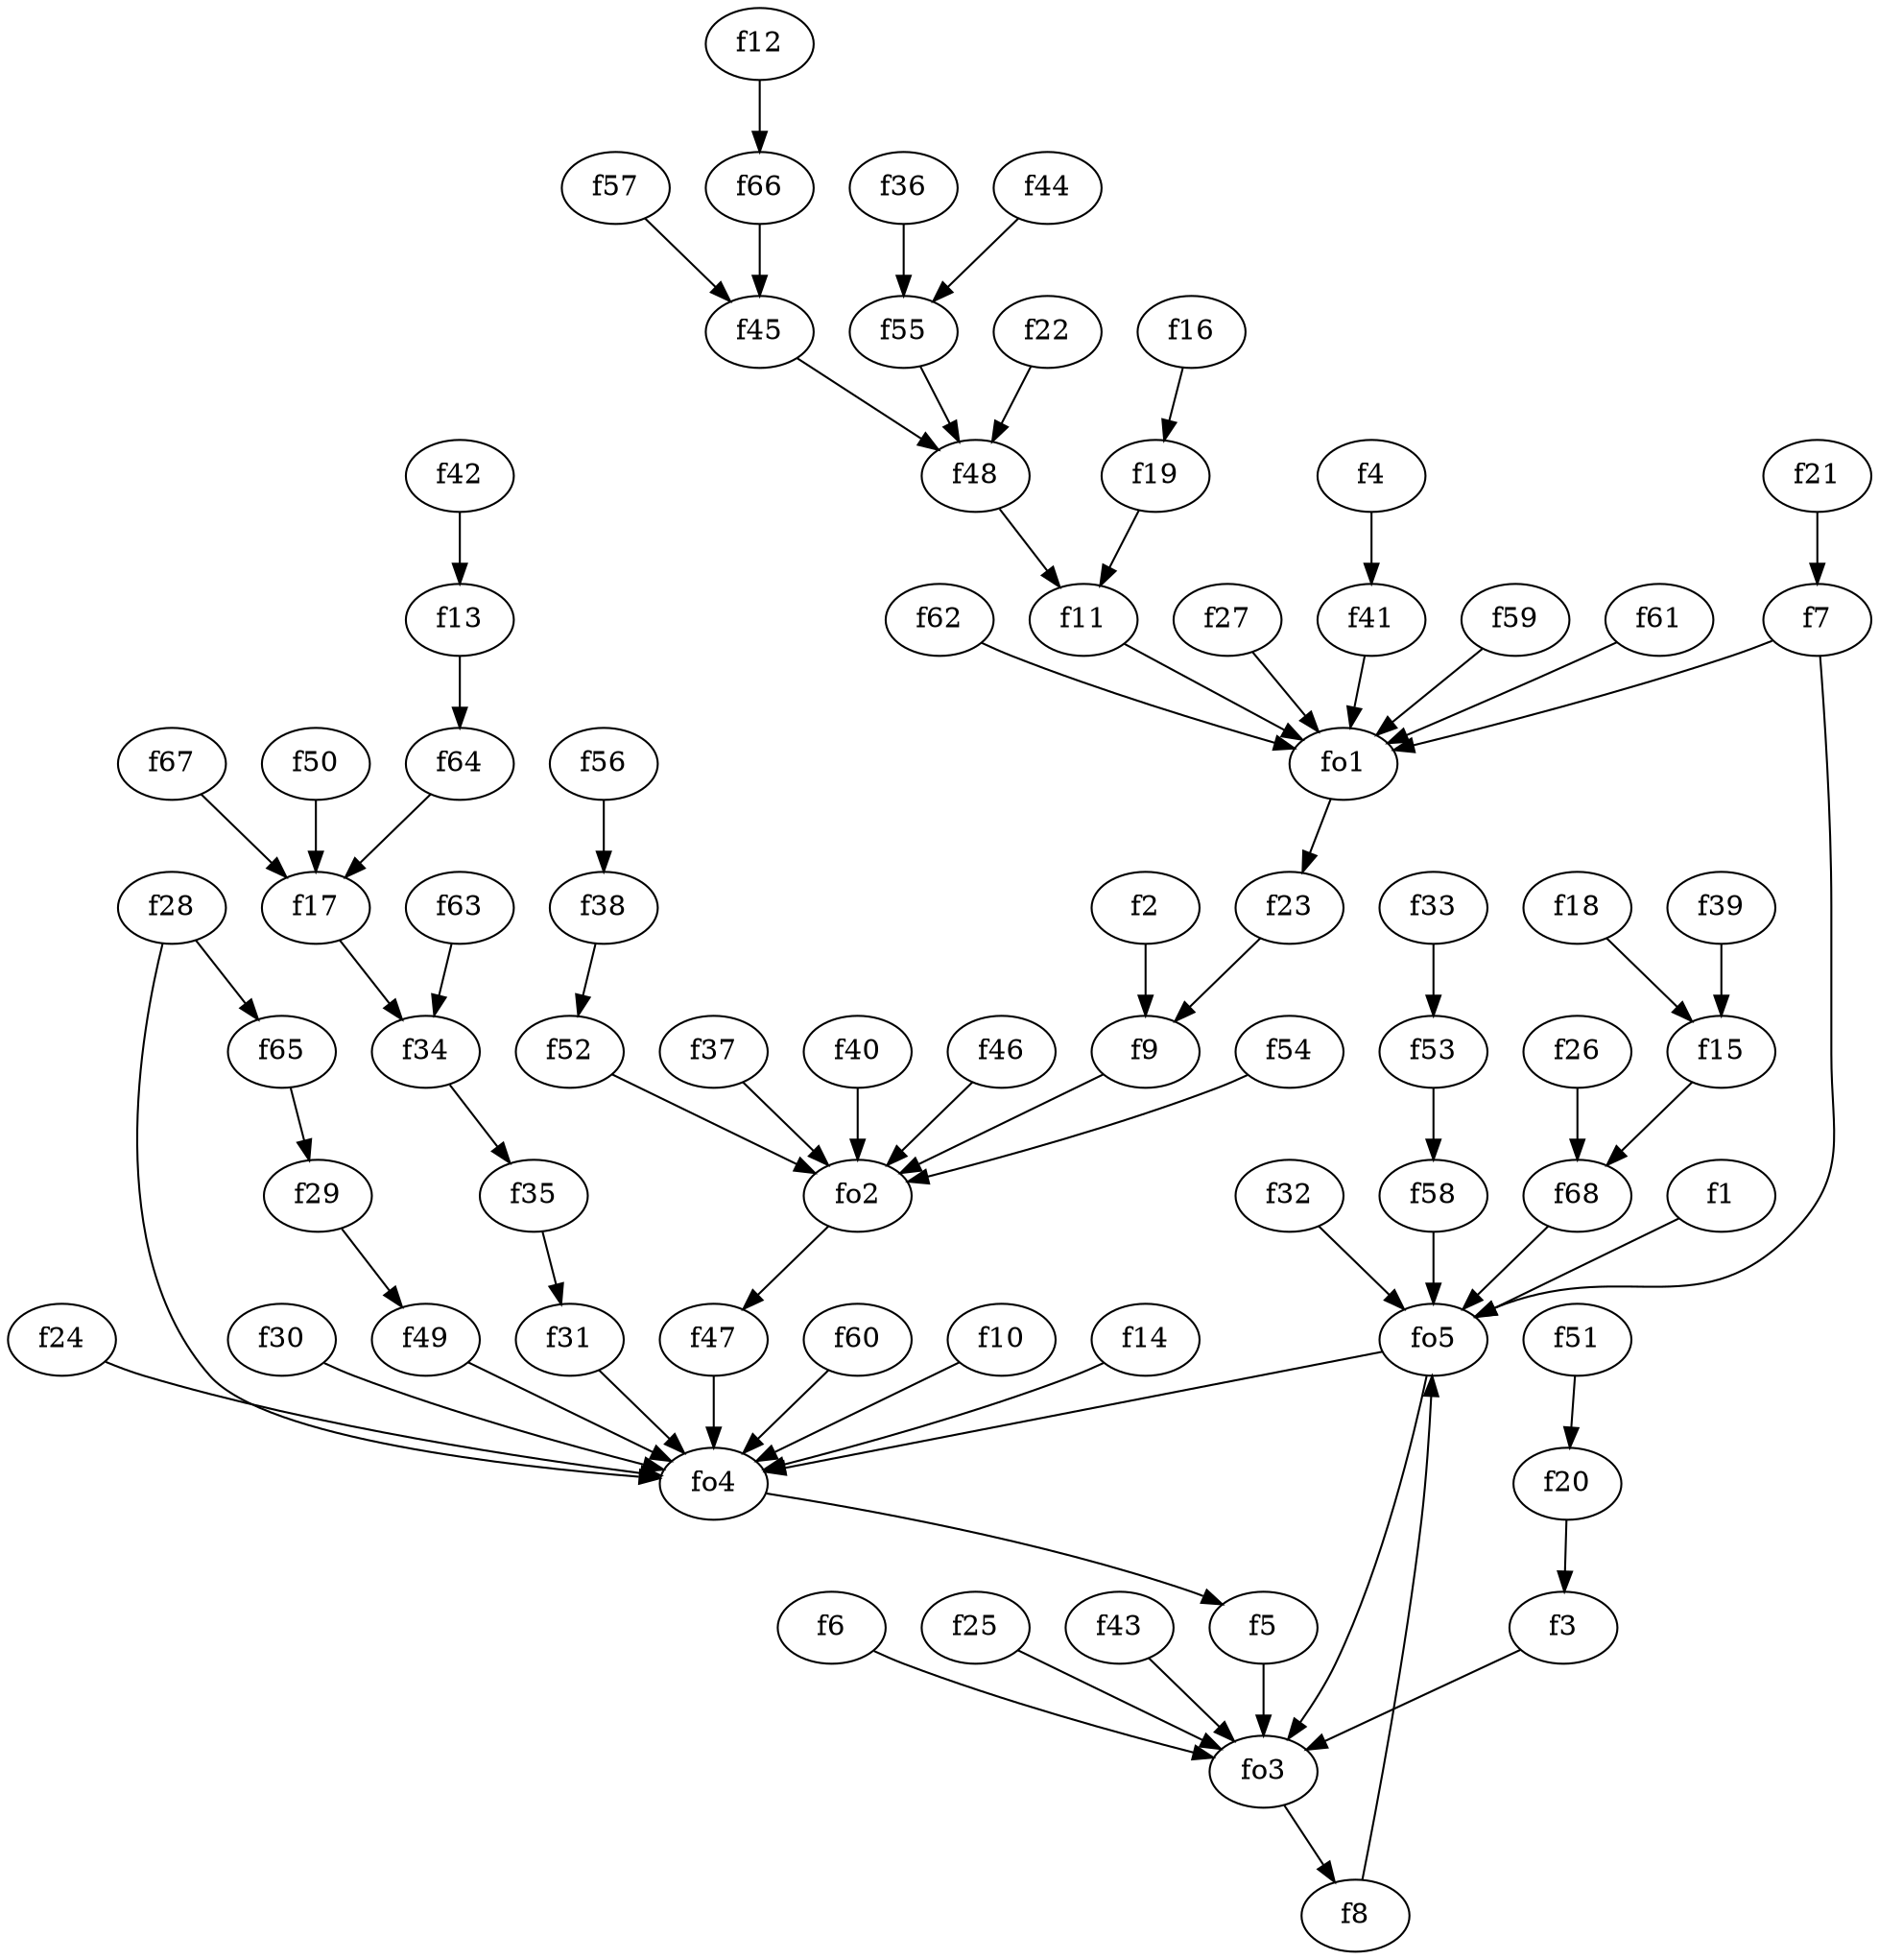 strict digraph  {
f1;
f2;
f3;
f4;
f5;
f6;
f7;
f8;
f9;
f10;
f11;
f12;
f13;
f14;
f15;
f16;
f17;
f18;
f19;
f20;
f21;
f22;
f23;
f24;
f25;
f26;
f27;
f28;
f29;
f30;
f31;
f32;
f33;
f34;
f35;
f36;
f37;
f38;
f39;
f40;
f41;
f42;
f43;
f44;
f45;
f46;
f47;
f48;
f49;
f50;
f51;
f52;
f53;
f54;
f55;
f56;
f57;
f58;
f59;
f60;
f61;
f62;
f63;
f64;
f65;
f66;
f67;
f68;
fo1;
fo2;
fo3;
fo4;
fo5;
f1 -> fo5  [weight=2];
f2 -> f9  [weight=2];
f3 -> fo3  [weight=2];
f4 -> f41  [weight=2];
f5 -> fo3  [weight=2];
f6 -> fo3  [weight=2];
f7 -> fo1  [weight=2];
f7 -> fo5  [weight=2];
f8 -> fo5  [weight=2];
f9 -> fo2  [weight=2];
f10 -> fo4  [weight=2];
f11 -> fo1  [weight=2];
f12 -> f66  [weight=2];
f13 -> f64  [weight=2];
f14 -> fo4  [weight=2];
f15 -> f68  [weight=2];
f16 -> f19  [weight=2];
f17 -> f34  [weight=2];
f18 -> f15  [weight=2];
f19 -> f11  [weight=2];
f20 -> f3  [weight=2];
f21 -> f7  [weight=2];
f22 -> f48  [weight=2];
f23 -> f9  [weight=2];
f24 -> fo4  [weight=2];
f25 -> fo3  [weight=2];
f26 -> f68  [weight=2];
f27 -> fo1  [weight=2];
f28 -> f65  [weight=2];
f28 -> fo4  [weight=2];
f29 -> f49  [weight=2];
f30 -> fo4  [weight=2];
f31 -> fo4  [weight=2];
f32 -> fo5  [weight=2];
f33 -> f53  [weight=2];
f34 -> f35  [weight=2];
f35 -> f31  [weight=2];
f36 -> f55  [weight=2];
f37 -> fo2  [weight=2];
f38 -> f52  [weight=2];
f39 -> f15  [weight=2];
f40 -> fo2  [weight=2];
f41 -> fo1  [weight=2];
f42 -> f13  [weight=2];
f43 -> fo3  [weight=2];
f44 -> f55  [weight=2];
f45 -> f48  [weight=2];
f46 -> fo2  [weight=2];
f47 -> fo4  [weight=2];
f48 -> f11  [weight=2];
f49 -> fo4  [weight=2];
f50 -> f17  [weight=2];
f51 -> f20  [weight=2];
f52 -> fo2  [weight=2];
f53 -> f58  [weight=2];
f54 -> fo2  [weight=2];
f55 -> f48  [weight=2];
f56 -> f38  [weight=2];
f57 -> f45  [weight=2];
f58 -> fo5  [weight=2];
f59 -> fo1  [weight=2];
f60 -> fo4  [weight=2];
f61 -> fo1  [weight=2];
f62 -> fo1  [weight=2];
f63 -> f34  [weight=2];
f64 -> f17  [weight=2];
f65 -> f29  [weight=2];
f66 -> f45  [weight=2];
f67 -> f17  [weight=2];
f68 -> fo5  [weight=2];
fo1 -> f23  [weight=2];
fo2 -> f47  [weight=2];
fo3 -> f8  [weight=2];
fo4 -> f5  [weight=2];
fo5 -> fo3  [weight=2];
fo5 -> fo4  [weight=2];
}
